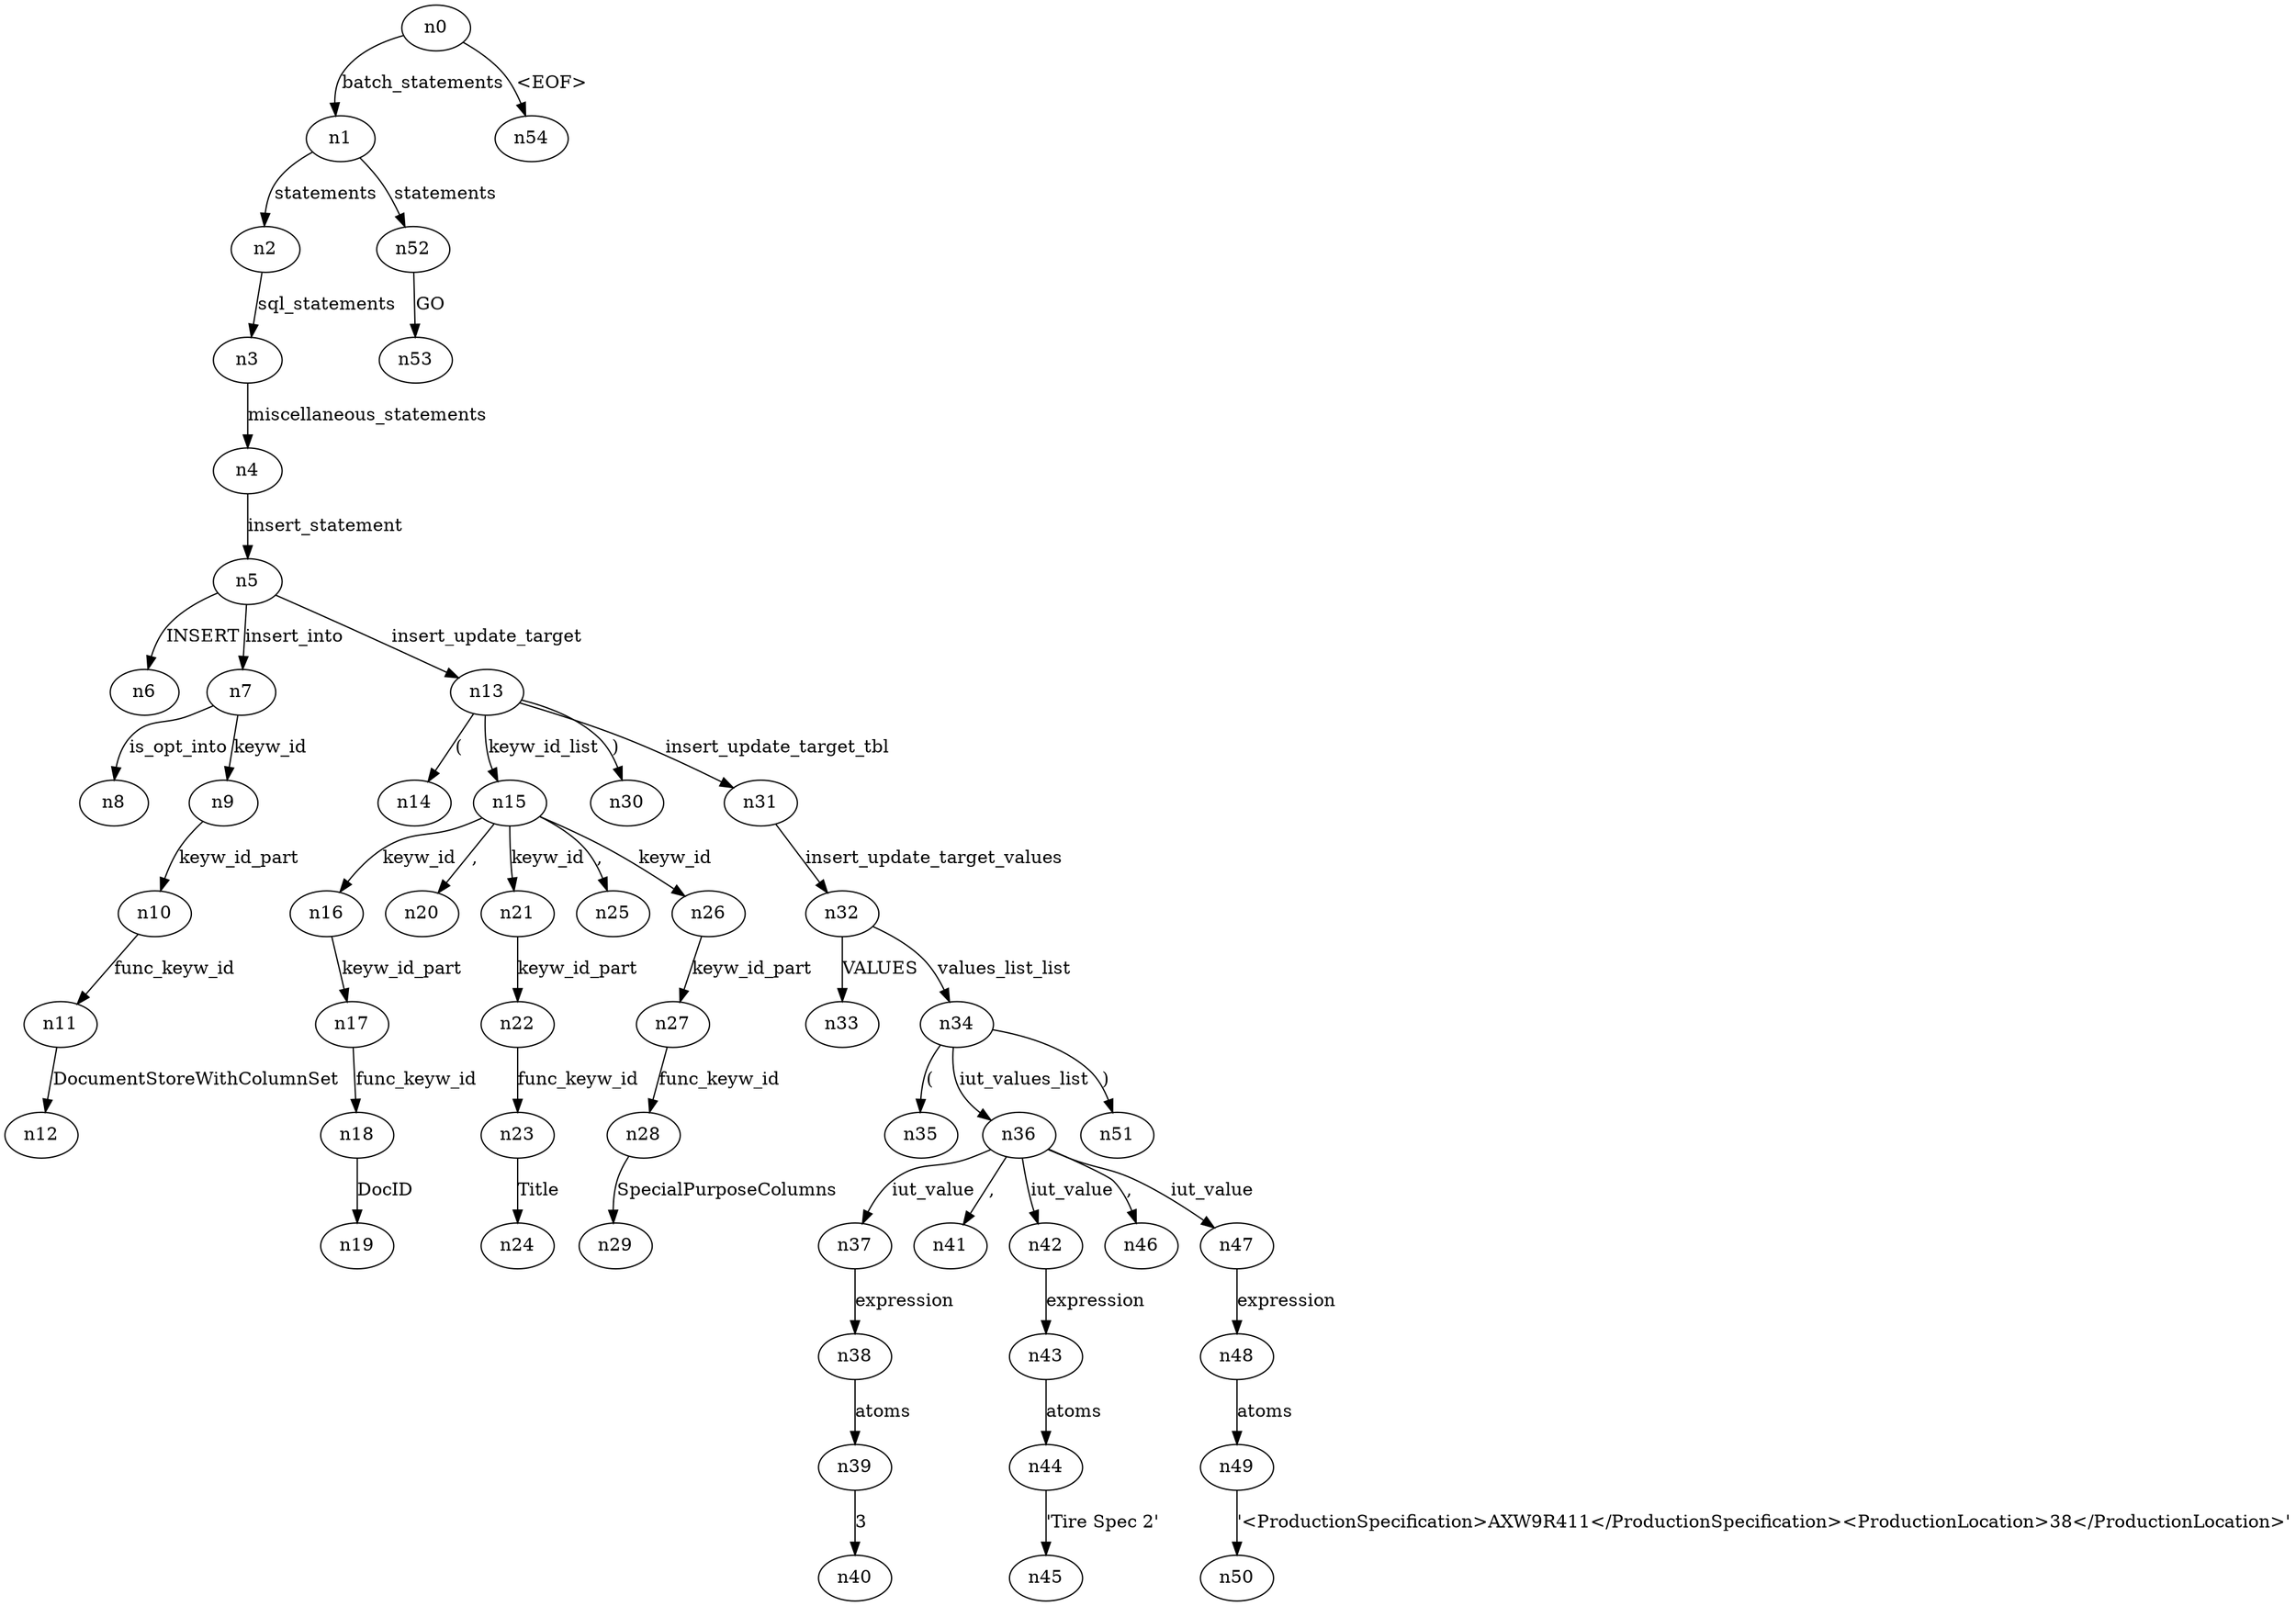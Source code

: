 digraph ParseTree {
  n0 -> n1 [label="batch_statements"];
  n1 -> n2 [label="statements"];
  n2 -> n3 [label="sql_statements"];
  n3 -> n4 [label="miscellaneous_statements"];
  n4 -> n5 [label="insert_statement"];
  n5 -> n6 [label="INSERT"];
  n5 -> n7 [label="insert_into"];
  n7 -> n8 [label="is_opt_into"];
  n7 -> n9 [label="keyw_id"];
  n9 -> n10 [label="keyw_id_part"];
  n10 -> n11 [label="func_keyw_id"];
  n11 -> n12 [label="DocumentStoreWithColumnSet"];
  n5 -> n13 [label="insert_update_target"];
  n13 -> n14 [label="("];
  n13 -> n15 [label="keyw_id_list"];
  n15 -> n16 [label="keyw_id"];
  n16 -> n17 [label="keyw_id_part"];
  n17 -> n18 [label="func_keyw_id"];
  n18 -> n19 [label="DocID"];
  n15 -> n20 [label=","];
  n15 -> n21 [label="keyw_id"];
  n21 -> n22 [label="keyw_id_part"];
  n22 -> n23 [label="func_keyw_id"];
  n23 -> n24 [label="Title"];
  n15 -> n25 [label=","];
  n15 -> n26 [label="keyw_id"];
  n26 -> n27 [label="keyw_id_part"];
  n27 -> n28 [label="func_keyw_id"];
  n28 -> n29 [label="SpecialPurposeColumns"];
  n13 -> n30 [label=")"];
  n13 -> n31 [label="insert_update_target_tbl"];
  n31 -> n32 [label="insert_update_target_values"];
  n32 -> n33 [label="VALUES"];
  n32 -> n34 [label="values_list_list"];
  n34 -> n35 [label="("];
  n34 -> n36 [label="iut_values_list"];
  n36 -> n37 [label="iut_value"];
  n37 -> n38 [label="expression"];
  n38 -> n39 [label="atoms"];
  n39 -> n40 [label="3"];
  n36 -> n41 [label=","];
  n36 -> n42 [label="iut_value"];
  n42 -> n43 [label="expression"];
  n43 -> n44 [label="atoms"];
  n44 -> n45 [label="'Tire Spec 2'"];
  n36 -> n46 [label=","];
  n36 -> n47 [label="iut_value"];
  n47 -> n48 [label="expression"];
  n48 -> n49 [label="atoms"];
  n49 -> n50 [label="'<ProductionSpecification>AXW9R411</ProductionSpecification><ProductionLocation>38</ProductionLocation>'"];
  n34 -> n51 [label=")"];
  n1 -> n52 [label="statements"];
  n52 -> n53 [label="GO"];
  n0 -> n54 [label="<EOF>"];
}